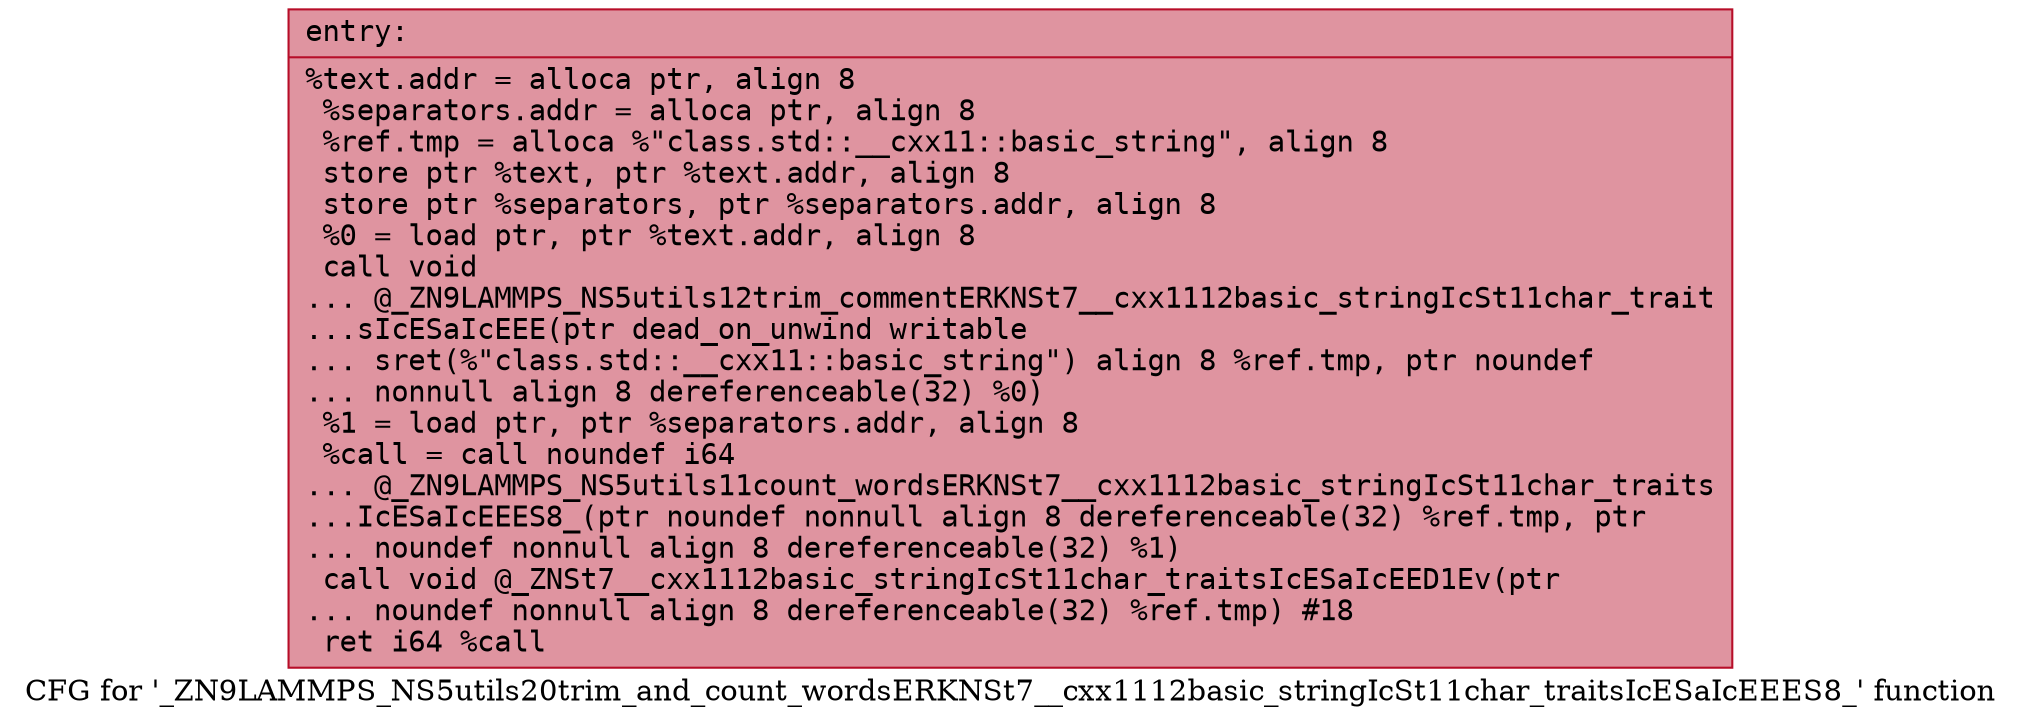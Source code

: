 digraph "CFG for '_ZN9LAMMPS_NS5utils20trim_and_count_wordsERKNSt7__cxx1112basic_stringIcSt11char_traitsIcESaIcEEES8_' function" {
	label="CFG for '_ZN9LAMMPS_NS5utils20trim_and_count_wordsERKNSt7__cxx1112basic_stringIcSt11char_traitsIcESaIcEEES8_' function";

	Node0x5584166fe810 [shape=record,color="#b70d28ff", style=filled, fillcolor="#b70d2870" fontname="Courier",label="{entry:\l|  %text.addr = alloca ptr, align 8\l  %separators.addr = alloca ptr, align 8\l  %ref.tmp = alloca %\"class.std::__cxx11::basic_string\", align 8\l  store ptr %text, ptr %text.addr, align 8\l  store ptr %separators, ptr %separators.addr, align 8\l  %0 = load ptr, ptr %text.addr, align 8\l  call void\l... @_ZN9LAMMPS_NS5utils12trim_commentERKNSt7__cxx1112basic_stringIcSt11char_trait\l...sIcESaIcEEE(ptr dead_on_unwind writable\l... sret(%\"class.std::__cxx11::basic_string\") align 8 %ref.tmp, ptr noundef\l... nonnull align 8 dereferenceable(32) %0)\l  %1 = load ptr, ptr %separators.addr, align 8\l  %call = call noundef i64\l... @_ZN9LAMMPS_NS5utils11count_wordsERKNSt7__cxx1112basic_stringIcSt11char_traits\l...IcESaIcEEES8_(ptr noundef nonnull align 8 dereferenceable(32) %ref.tmp, ptr\l... noundef nonnull align 8 dereferenceable(32) %1)\l  call void @_ZNSt7__cxx1112basic_stringIcSt11char_traitsIcESaIcEED1Ev(ptr\l... noundef nonnull align 8 dereferenceable(32) %ref.tmp) #18\l  ret i64 %call\l}"];
}
